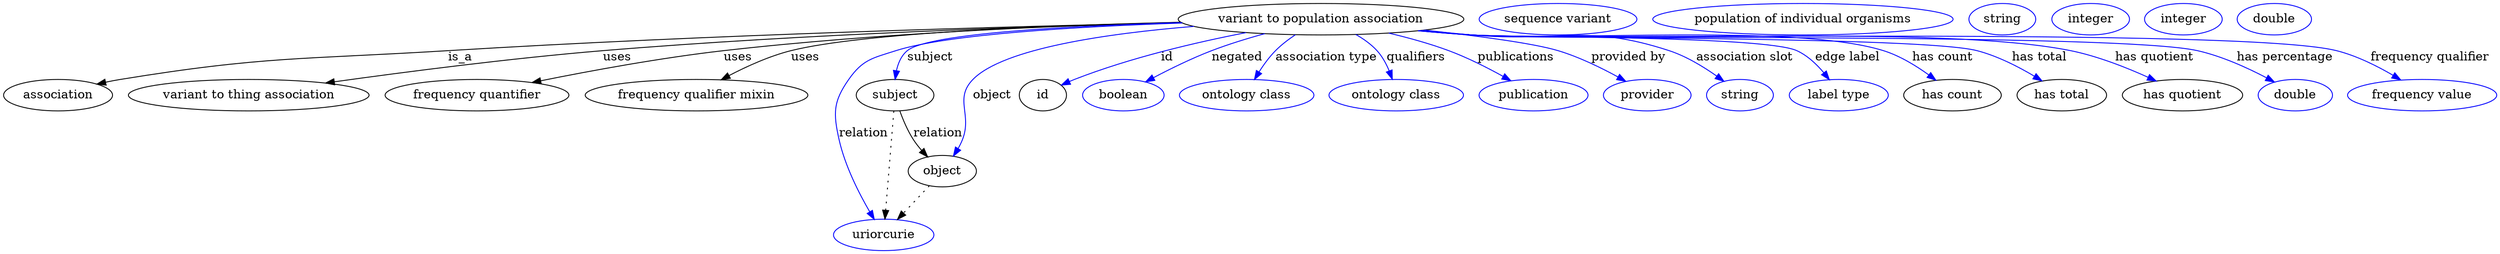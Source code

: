 digraph {
	graph [bb="0,0,2356.6,283"];
	node [label="\N"];
	"variant to population association"	 [height=0.5,
		label="variant to population association",
		pos="1249,265",
		width=3.5025];
	association	 [height=0.5,
		pos="50.046,178",
		width=1.3902];
	"variant to population association" -> association	 [label=is_a,
		lp="429.05,221.5",
		pos="e,86.592,190.33 1124.3,262.05 961.62,257.64 668.25,247.76 418.05,229 280.32,218.67 244.37,223.61 109.05,196 104.91,195.16 100.66,\
194.15 96.412,193.04"];
	"variant to thing association"	 [height=0.5,
		pos="225.05,178",
		width=2.9608];
	"variant to population association" -> "variant to thing association"	 [label=uses,
		lp="564.05,221.5",
		pos="e,296.85,191.39 1124.1,262.42 984.38,258.63 751.52,249.62 552.05,229 468.06,220.32 372.74,204.8 306.78,193.15"];
	"frequency quantifier"	 [height=0.5,
		pos="432.05,178",
		width=2.2929];
	"variant to population association" -> "frequency quantifier"	 [label=uses,
		lp="675.05,221.5",
		pos="e,484.37,192 1128.3,259.8 983.52,253.19 749.66,241.15 663.05,229 605.26,220.9 540.47,206.08 494.24,194.5"];
	"frequency qualifier mixin"	 [height=0.5,
		pos="634.05,178",
		width=2.8164];
	"variant to population association" -> "frequency qualifier mixin"	 [label=uses,
		lp="737.05,221.5",
		pos="e,658.58,195.71 1123.9,262.71 993.09,259.19 796.98,250.44 725.05,229 704.69,222.93 683.89,211.72 667.32,201.35"];
	subject	 [height=0.5,
		pos="827.05,178",
		width=0.99297];
	"variant to population association" -> subject	 [color=blue,
		label=subject,
		lp="865.55,221.5",
		pos="e,828.97,196.23 1126.5,260.6 1016.2,255.58 868.09,245.81 846.05,229 838.76,223.44 834.26,214.77 831.49,206.14",
		style=solid];
	relation	 [color=blue,
		height=0.5,
		label=uriorcurie,
		pos="814.05,18",
		width=1.2638];
	"variant to population association" -> relation	 [color=blue,
		label=relation,
		lp="799.05,134.5",
		pos="e,806.09,36.067 1125.8,261.2 1022.4,256.77 883.55,247.53 831.05,229 806.29,220.26 795.23,218.71 782.05,196 766.62,169.43 773.17,\
157.33 778.05,127 782.64,98.464 793.58,67.277 802.2,45.601",
		style=solid];
	object	 [height=0.5,
		pos="874.05,91",
		width=0.9027];
	"variant to population association" -> object	 [color=blue,
		label=object,
		lp="925.05,178",
		pos="e,882.61,108.71 1141.1,255.67 1054.1,245.95 941.03,227.6 908.05,196 885.16,174.07 900.52,156.91 890.05,127 889.02,124.06 887.85,\
121.03 886.62,118.03",
		style=solid];
	id	 [height=0.5,
		pos="978.05,178",
		width=0.75];
	"variant to population association" -> id	 [color=blue,
		label=id,
		lp="1108.5,221.5",
		pos="e,999.53,189.32 1182.3,249.66 1134.5,237.65 1069.1,219.12 1014,196 1012.3,195.25 1010.4,194.45 1008.6,193.62",
		style=solid];
	negated	 [color=blue,
		height=0.5,
		label=boolean,
		pos="1061,178",
		width=1.0652];
	"variant to population association" -> negated	 [color=blue,
		label=negated,
		lp="1174.5,221.5",
		pos="e,1084.8,192.41 1200.1,248.24 1184.9,242.59 1168.1,235.94 1153,229 1132.9,219.7 1111.2,207.74 1093.9,197.74",
		style=solid];
	"association type"	 [color=blue,
		height=0.5,
		label="ontology class",
		pos="1179,178",
		width=1.7151];
	"variant to population association" -> "association type"	 [color=blue,
		label="association type",
		lp="1254,221.5",
		pos="e,1188.2,195.8 1227.3,246.95 1221.4,241.49 1215.2,235.28 1210,229 1203.9,221.54 1198.2,212.77 1193.3,204.63",
		style=solid];
	qualifiers	 [color=blue,
		height=0.5,
		label="ontology class",
		pos="1320,178",
		width=1.7151];
	"variant to population association" -> qualifiers	 [color=blue,
		label=qualifiers,
		lp="1333,221.5",
		pos="e,1314.8,196.26 1278.2,247.48 1285.4,242.2 1292.5,235.94 1298,229 1303.5,222.13 1307.9,213.71 1311.2,205.69",
		style=solid];
	publications	 [color=blue,
		height=0.5,
		label=publication,
		pos="1450,178",
		width=1.3902];
	"variant to population association" -> publications	 [color=blue,
		label=publications,
		lp="1426.5,221.5",
		pos="e,1426.1,194.03 1308.3,249.06 1326.2,243.51 1345.7,236.71 1363,229 1381.6,220.74 1401.3,209.47 1417.2,199.63",
		style=solid];
	"provided by"	 [color=blue,
		height=0.5,
		label=provider,
		pos="1558,178",
		width=1.1193];
	"variant to population association" -> "provided by"	 [color=blue,
		label="provided by",
		lp="1530,221.5",
		pos="e,1535.5,193.03 1341.1,252.66 1388.6,245.67 1441.4,236.79 1464,229 1486,221.44 1509,209.07 1526.7,198.42",
		style=solid];
	"association slot"	 [color=blue,
		height=0.5,
		label=string,
		pos="1647,178",
		width=0.84854];
	"variant to population association" -> "association slot"	 [color=blue,
		label="association slot",
		lp="1640,221.5",
		pos="e,1629.3,192.84 1339.8,252.47 1354.6,250.55 1369.7,248.66 1384,247 1465.2,237.6 1489.8,255.7 1567,229 1586.6,222.25 1606.2,209.88 \
1621.1,199.01",
		style=solid];
	"edge label"	 [color=blue,
		height=0.5,
		label="label type",
		pos="1741,178",
		width=1.2638];
	"variant to population association" -> "edge label"	 [color=blue,
		label="edge label",
		lp="1737,221.5",
		pos="e,1727.9,195.26 1337.9,252.22 1353.3,250.27 1369.1,248.44 1384,247 1451,240.55 1624.2,255.4 1686,229 1699.5,223.25 1711.7,212.73 \
1721.2,202.72",
		style=solid];
	"has count"	 [height=0.5,
		pos="1849,178",
		width=1.2277];
	"variant to population association" -> "has count"	 [color=blue,
		label="has count",
		lp="1826,221.5",
		pos="e,1829.8,194.38 1337.5,252.1 1353,250.16 1369,248.35 1384,247 1469.4,239.33 1687.4,254.89 1769,229 1788.1,222.96 1807,211.21 1821.7,\
200.51",
		style=solid];
	"has total"	 [height=0.5,
		pos="1951,178",
		width=1.1193];
	"variant to population association" -> "has total"	 [color=blue,
		label="has total",
		lp="1915,221.5",
		pos="e,1929.2,193.45 1337.1,252.03 1352.7,250.09 1368.9,248.3 1384,247 1488.6,238.05 1754.8,256.53 1856,229 1879,222.77 1902.5,210.19 \
1920.4,199.08",
		style=solid];
	"has quotient"	 [height=0.5,
		pos="2063,178",
		width=1.4985];
	"variant to population association" -> "has quotient"	 [color=blue,
		label="has quotient",
		lp="2020.5,221.5",
		pos="e,2034.7,193.47 1336.8,252 1352.5,250.05 1368.7,248.26 1384,247 1507.7,236.79 1820.9,255.54 1942,229 1971.2,222.61 2002.2,209.42 \
2025.5,198.05",
		style=solid];
	"has percentage"	 [color=blue,
		height=0.5,
		label=double,
		pos="2169,178",
		width=0.95686];
	"variant to population association" -> "has percentage"	 [color=blue,
		label="has percentage",
		lp="2140.5,221.5",
		pos="e,2146.2,191.83 1336.4,251.98 1352.2,250.01 1368.6,248.23 1384,247 1533.4,235.08 1912.1,262.97 2058,229 2086.1,222.47 2115.7,208.5 \
2137.2,196.83",
		style=solid];
	"frequency qualifier"	 [color=blue,
		height=0.5,
		label="frequency value",
		pos="2289,178",
		width=1.8776];
	"variant to population association" -> "frequency qualifier"	 [color=blue,
		label="frequency qualifier",
		lp="2275,221.5",
		pos="e,2262.9,194.8 1336,251.97 1352,249.99 1368.5,248.21 1384,247 1472.8,240.11 2098.6,250.09 2185,229 2209.3,223.08 2234.6,210.88 2254.1,\
199.9",
		style=solid];
	subject -> relation	 [pos="e,815.53,36.223 825.58,159.96 823.34,132.35 819.03,79.375 816.36,46.525",
		style=dotted];
	subject -> object	 [label=relation,
		lp="869.05,134.5",
		pos="e,860.76,107.67 833.25,160.06 837,150.06 842.18,137.54 848.05,127 850.11,123.29 852.5,119.5 854.96,115.85"];
	"variant to population association_subject"	 [color=blue,
		height=0.5,
		label="sequence variant",
		pos="1463,265",
		width=1.9318];
	object -> relation	 [pos="e,828.23,35.261 860.43,74.435 852.85,65.207 843.25,53.528 834.75,43.191",
		style=dotted];
	"variant to population association_object"	 [color=blue,
		height=0.5,
		label="population of individual organisms",
		pos="1686,265",
		width=3.7552];
	association_id	 [color=blue,
		height=0.5,
		label=string,
		pos="1870,265",
		width=0.84854];
	"variant to population association_has count"	 [color=blue,
		height=0.5,
		label=integer,
		pos="1954,265",
		width=0.97491];
	"variant to population association_has total"	 [color=blue,
		height=0.5,
		label=integer,
		pos="2042,265",
		width=0.97491];
	"variant to population association_has quotient"	 [color=blue,
		height=0.5,
		label=double,
		pos="2130,265",
		width=0.95686];
}
